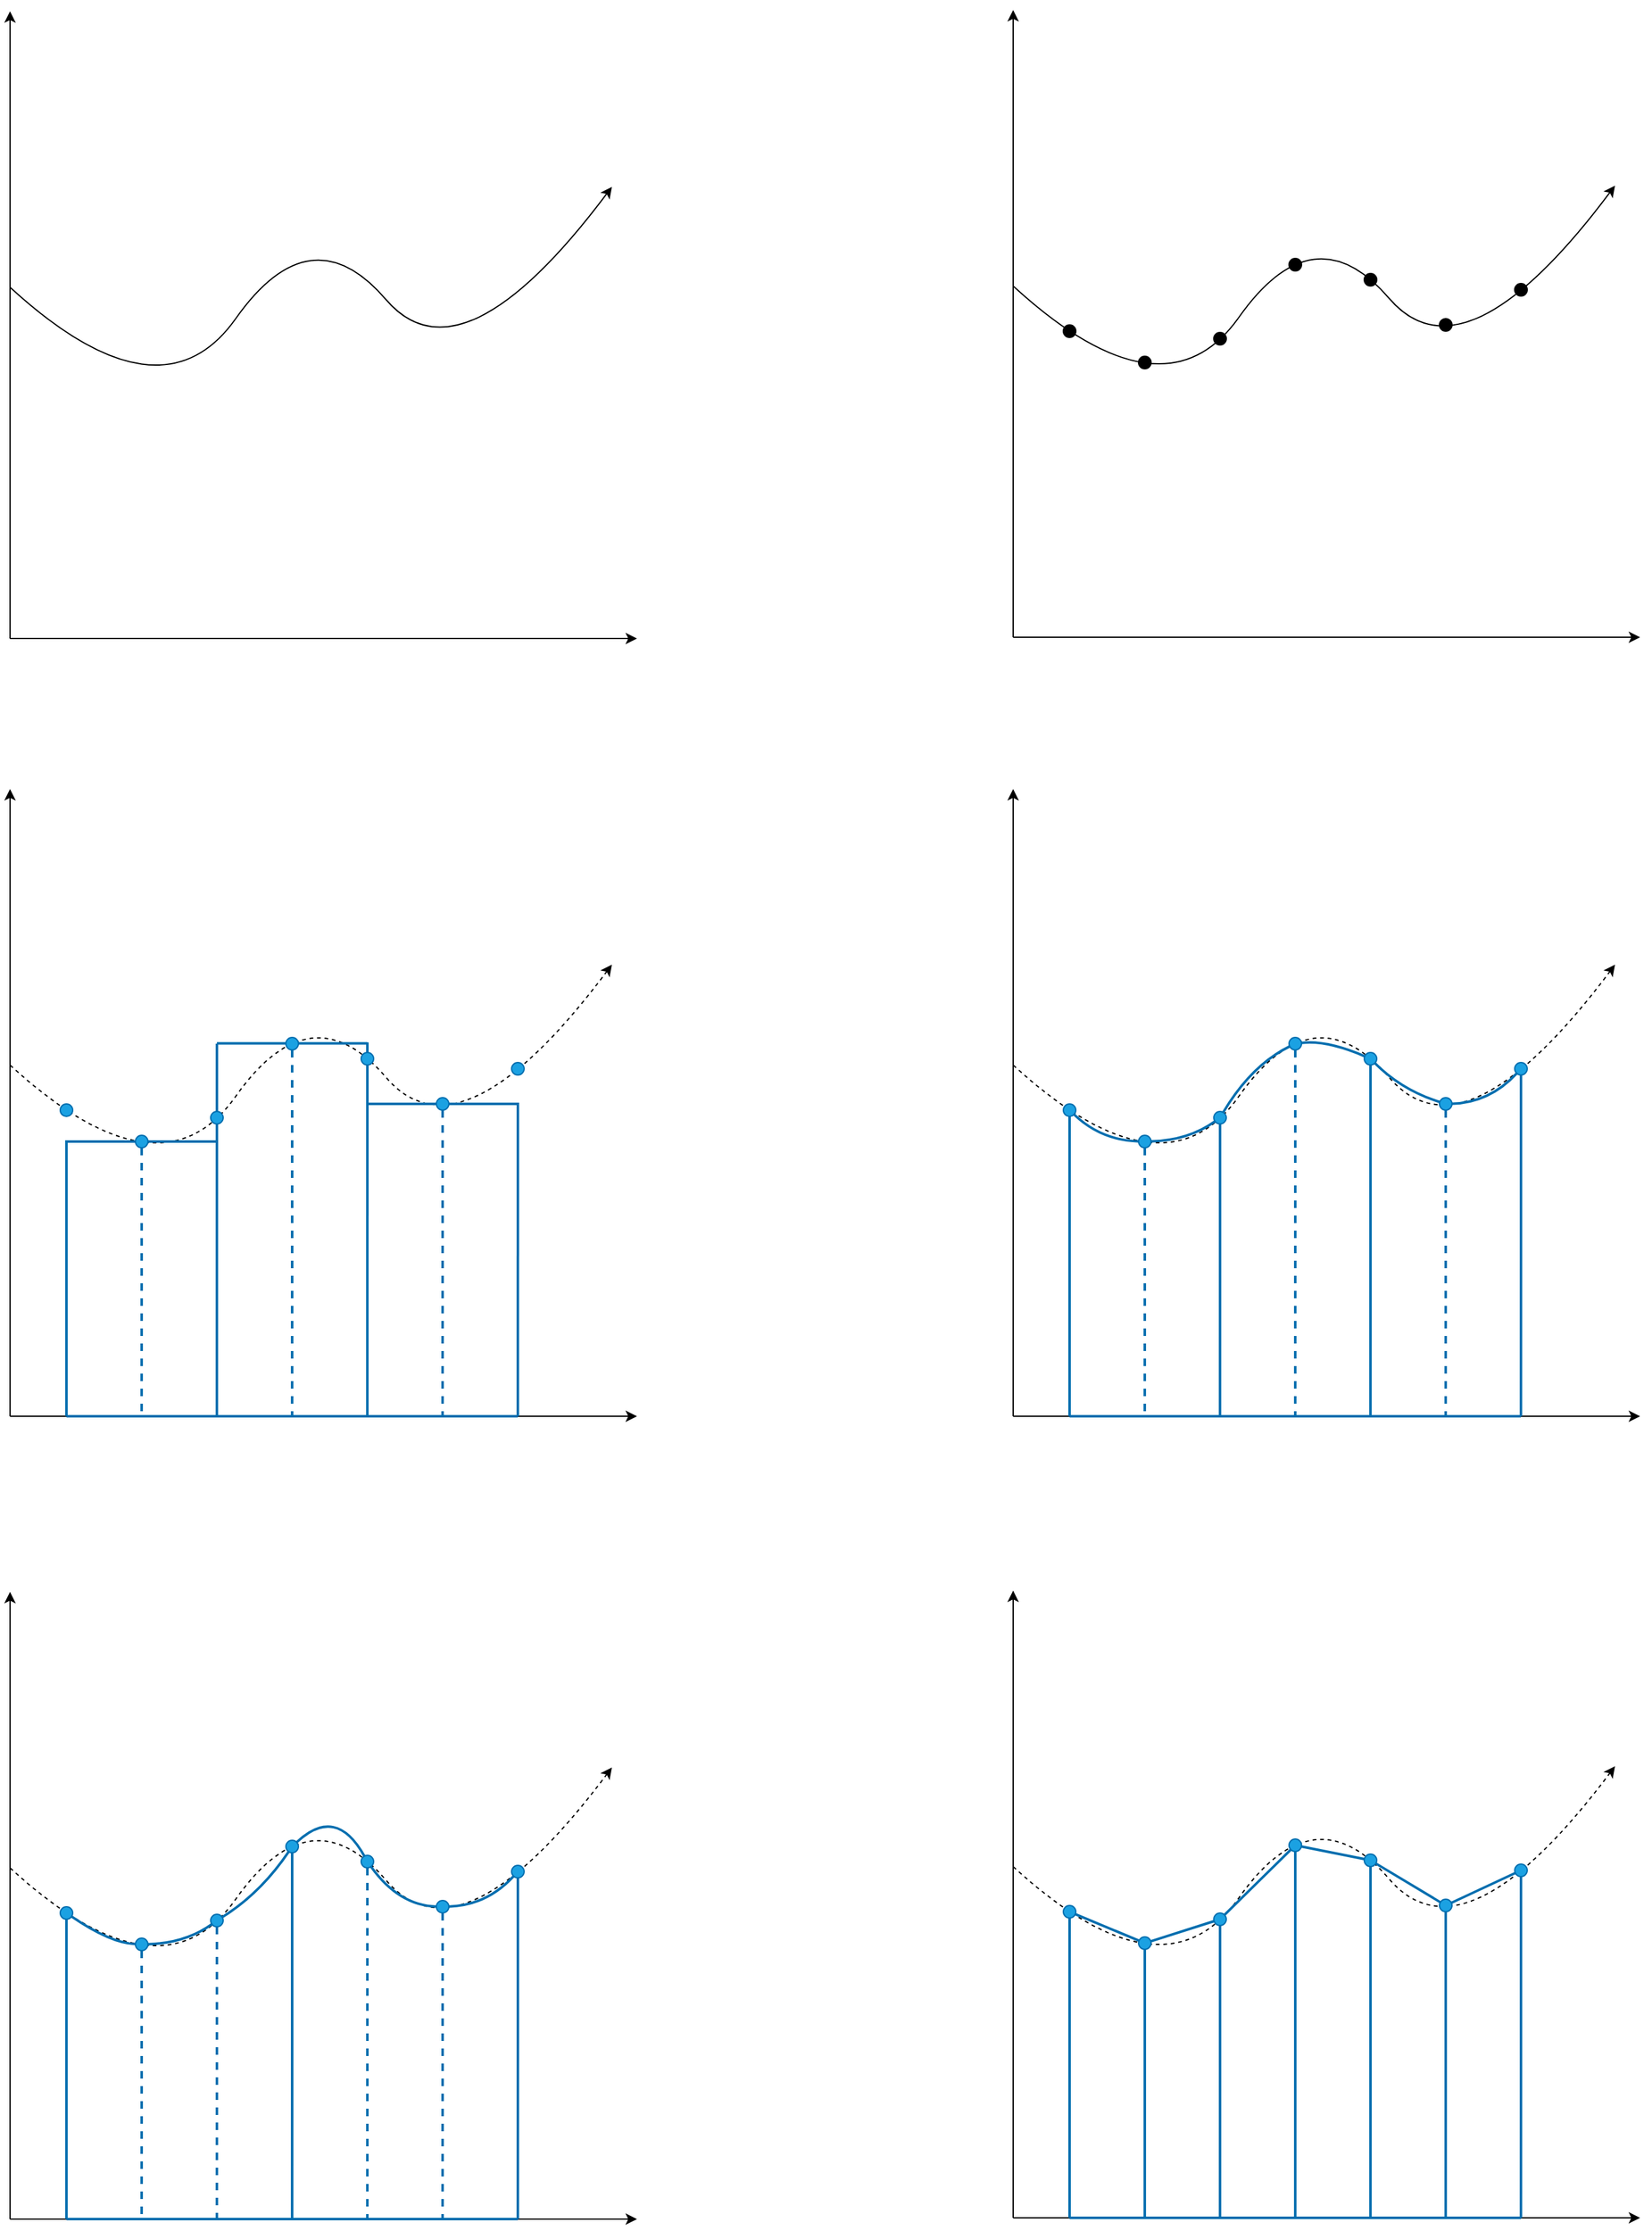 <mxfile version="20.8.16" type="device"><diagram name="페이지-1" id="2k1CqmGV0Gn8Jxl4vfW0"><mxGraphModel dx="2885" dy="2357" grid="1" gridSize="10" guides="1" tooltips="1" connect="1" arrows="1" fold="1" page="1" pageScale="1" pageWidth="827" pageHeight="1169" math="0" shadow="0"><root><mxCell id="0"/><mxCell id="1" parent="0"/><mxCell id="1jMYsHHL0M1jH5JsUW2E-70" value="" style="curved=1;endArrow=classic;html=1;rounded=0;dashed=1;" parent="1" edge="1"><mxGeometry width="50" height="50" relative="1" as="geometry"><mxPoint y="340" as="sourcePoint"/><mxPoint x="480" y="260" as="targetPoint"/><Array as="points"><mxPoint x="120" y="450.0"/><mxPoint x="240" y="280.0"/><mxPoint x="360" y="420.0"/></Array></mxGeometry></mxCell><mxCell id="1jMYsHHL0M1jH5JsUW2E-92" value="" style="endArrow=none;html=1;rounded=0;sketch=0;fontFamily=Helvetica;fontSize=12;fontColor=default;fillColor=#1ba1e2;strokeColor=#006EAF;strokeWidth=2;" parent="1" edge="1"><mxGeometry width="50" height="50" relative="1" as="geometry"><mxPoint x="45" y="401" as="sourcePoint"/><mxPoint x="165" y="401" as="targetPoint"/></mxGeometry></mxCell><mxCell id="1jMYsHHL0M1jH5JsUW2E-117" value="" style="endArrow=none;html=1;rounded=0;sketch=0;fontFamily=Helvetica;fontSize=12;fontColor=default;fillColor=#1ba1e2;strokeColor=#006EAF;strokeWidth=2;" parent="1" edge="1"><mxGeometry width="50" height="50" relative="1" as="geometry"><mxPoint x="165" y="322.79" as="sourcePoint"/><mxPoint x="285" y="322.79" as="targetPoint"/></mxGeometry></mxCell><mxCell id="1jMYsHHL0M1jH5JsUW2E-118" value="" style="endArrow=none;html=1;rounded=0;sketch=0;fontFamily=Helvetica;fontSize=12;fontColor=default;fillColor=#1ba1e2;strokeColor=#006EAF;strokeWidth=2;" parent="1" edge="1"><mxGeometry width="50" height="50" relative="1" as="geometry"><mxPoint x="285" y="371.0" as="sourcePoint"/><mxPoint x="405" y="371.0" as="targetPoint"/></mxGeometry></mxCell><mxCell id="VvC0V8FUAGFkyIzD5xm8-1" value="" style="endArrow=classic;html=1;rounded=0;" parent="1" edge="1"><mxGeometry width="50" height="50" relative="1" as="geometry"><mxPoint as="sourcePoint"/><mxPoint x="500" as="targetPoint"/></mxGeometry></mxCell><mxCell id="VvC0V8FUAGFkyIzD5xm8-2" value="" style="endArrow=classic;html=1;rounded=0;" parent="1" edge="1"><mxGeometry width="50" height="50" relative="1" as="geometry"><mxPoint as="sourcePoint"/><mxPoint y="-500" as="targetPoint"/></mxGeometry></mxCell><mxCell id="VvC0V8FUAGFkyIzD5xm8-3" value="" style="curved=1;endArrow=classic;html=1;rounded=0;" parent="1" edge="1"><mxGeometry width="50" height="50" relative="1" as="geometry"><mxPoint y="-280" as="sourcePoint"/><mxPoint x="480" y="-360" as="targetPoint"/><Array as="points"><mxPoint x="120" y="-170"/><mxPoint x="240" y="-340"/><mxPoint x="360" y="-200"/></Array></mxGeometry></mxCell><mxCell id="VvC0V8FUAGFkyIzD5xm8-44" value="" style="endArrow=classic;html=1;rounded=0;" parent="1" edge="1"><mxGeometry width="50" height="50" relative="1" as="geometry"><mxPoint x="800" y="-1" as="sourcePoint"/><mxPoint x="1300" y="-1" as="targetPoint"/></mxGeometry></mxCell><mxCell id="VvC0V8FUAGFkyIzD5xm8-45" value="" style="endArrow=classic;html=1;rounded=0;" parent="1" edge="1"><mxGeometry width="50" height="50" relative="1" as="geometry"><mxPoint x="800" y="-1" as="sourcePoint"/><mxPoint x="800" y="-501" as="targetPoint"/></mxGeometry></mxCell><mxCell id="VvC0V8FUAGFkyIzD5xm8-46" value="" style="curved=1;endArrow=classic;html=1;rounded=0;" parent="1" edge="1"><mxGeometry width="50" height="50" relative="1" as="geometry"><mxPoint x="800" y="-281" as="sourcePoint"/><mxPoint x="1280" y="-361" as="targetPoint"/><Array as="points"><mxPoint x="920" y="-171"/><mxPoint x="1040" y="-341"/><mxPoint x="1160" y="-201"/></Array></mxGeometry></mxCell><mxCell id="VvC0V8FUAGFkyIzD5xm8-47" value="" style="ellipse;whiteSpace=wrap;html=1;aspect=fixed;fillColor=#000000;" parent="1" vertex="1"><mxGeometry x="840" y="-250" width="10" height="10" as="geometry"/></mxCell><mxCell id="VvC0V8FUAGFkyIzD5xm8-48" value="" style="ellipse;whiteSpace=wrap;html=1;aspect=fixed;fillColor=#000000;" parent="1" vertex="1"><mxGeometry x="900" y="-225" width="10" height="10" as="geometry"/></mxCell><mxCell id="VvC0V8FUAGFkyIzD5xm8-49" value="" style="ellipse;whiteSpace=wrap;html=1;aspect=fixed;fillColor=#000000;" parent="1" vertex="1"><mxGeometry x="960" y="-244" width="10" height="10" as="geometry"/></mxCell><mxCell id="VvC0V8FUAGFkyIzD5xm8-50" value="" style="ellipse;whiteSpace=wrap;html=1;aspect=fixed;fillColor=#000000;" parent="1" vertex="1"><mxGeometry x="1020" y="-303" width="10" height="10" as="geometry"/></mxCell><mxCell id="VvC0V8FUAGFkyIzD5xm8-51" value="" style="ellipse;whiteSpace=wrap;html=1;aspect=fixed;fillColor=#000000;" parent="1" vertex="1"><mxGeometry x="1080" y="-291" width="10" height="10" as="geometry"/></mxCell><mxCell id="VvC0V8FUAGFkyIzD5xm8-52" value="" style="ellipse;whiteSpace=wrap;html=1;aspect=fixed;fillColor=#000000;" parent="1" vertex="1"><mxGeometry x="1140" y="-255" width="10" height="10" as="geometry"/></mxCell><mxCell id="VvC0V8FUAGFkyIzD5xm8-53" value="" style="ellipse;whiteSpace=wrap;html=1;aspect=fixed;fillColor=#000000;" parent="1" vertex="1"><mxGeometry x="1200" y="-283" width="10" height="10" as="geometry"/></mxCell><mxCell id="VvC0V8FUAGFkyIzD5xm8-78" value="" style="endArrow=classic;html=1;rounded=0;" parent="1" edge="1"><mxGeometry width="50" height="50" relative="1" as="geometry"><mxPoint x="800" y="620" as="sourcePoint"/><mxPoint x="1300" y="620" as="targetPoint"/></mxGeometry></mxCell><mxCell id="VvC0V8FUAGFkyIzD5xm8-79" value="" style="endArrow=classic;html=1;rounded=0;" parent="1" edge="1"><mxGeometry width="50" height="50" relative="1" as="geometry"><mxPoint x="800" y="620" as="sourcePoint"/><mxPoint x="800" y="120.0" as="targetPoint"/></mxGeometry></mxCell><mxCell id="VvC0V8FUAGFkyIzD5xm8-80" value="" style="curved=1;endArrow=classic;html=1;rounded=0;dashed=1;" parent="1" edge="1"><mxGeometry width="50" height="50" relative="1" as="geometry"><mxPoint x="800" y="340.0" as="sourcePoint"/><mxPoint x="1280" y="260.0" as="targetPoint"/><Array as="points"><mxPoint x="920" y="450.0"/><mxPoint x="1040" y="280.0"/><mxPoint x="1160" y="420.0"/></Array></mxGeometry></mxCell><mxCell id="VvC0V8FUAGFkyIzD5xm8-89" style="edgeStyle=orthogonalEdgeStyle;rounded=0;orthogonalLoop=1;jettySize=auto;html=1;exitX=0.5;exitY=1;exitDx=0;exitDy=0;endArrow=none;endFill=0;shadow=0;fillColor=#1ba1e2;strokeColor=#006EAF;strokeWidth=2;" parent="1" source="VvC0V8FUAGFkyIzD5xm8-81" edge="1"><mxGeometry relative="1" as="geometry"><mxPoint x="845" y="620" as="targetPoint"/></mxGeometry></mxCell><mxCell id="VvC0V8FUAGFkyIzD5xm8-81" value="" style="ellipse;whiteSpace=wrap;html=1;aspect=fixed;fillColor=#1ba1e2;shadow=0;strokeColor=#006EAF;fontColor=#ffffff;" parent="1" vertex="1"><mxGeometry x="840" y="371.0" width="10" height="10" as="geometry"/></mxCell><mxCell id="VvC0V8FUAGFkyIzD5xm8-93" style="edgeStyle=orthogonalEdgeStyle;rounded=0;orthogonalLoop=1;jettySize=auto;html=1;exitX=0.5;exitY=1;exitDx=0;exitDy=0;endArrow=none;endFill=0;dashed=1;shadow=0;fillColor=#1ba1e2;strokeColor=#006EAF;strokeWidth=2;" parent="1" source="VvC0V8FUAGFkyIzD5xm8-82" edge="1"><mxGeometry relative="1" as="geometry"><mxPoint x="904.968" y="620" as="targetPoint"/></mxGeometry></mxCell><mxCell id="VvC0V8FUAGFkyIzD5xm8-82" value="" style="ellipse;whiteSpace=wrap;html=1;aspect=fixed;fillColor=#1ba1e2;shadow=0;strokeColor=#006EAF;fontColor=#ffffff;" parent="1" vertex="1"><mxGeometry x="900" y="396.0" width="10" height="10" as="geometry"/></mxCell><mxCell id="VvC0V8FUAGFkyIzD5xm8-90" style="edgeStyle=orthogonalEdgeStyle;rounded=0;orthogonalLoop=1;jettySize=auto;html=1;exitX=0.5;exitY=1;exitDx=0;exitDy=0;endArrow=none;endFill=0;shadow=0;fillColor=#1ba1e2;strokeColor=#006EAF;strokeWidth=2;" parent="1" source="VvC0V8FUAGFkyIzD5xm8-83" edge="1"><mxGeometry relative="1" as="geometry"><mxPoint x="964.968" y="620" as="targetPoint"/></mxGeometry></mxCell><mxCell id="VvC0V8FUAGFkyIzD5xm8-83" value="" style="ellipse;whiteSpace=wrap;html=1;aspect=fixed;fillColor=#1ba1e2;shadow=0;strokeColor=#006EAF;fontColor=#ffffff;" parent="1" vertex="1"><mxGeometry x="960" y="377.0" width="10" height="10" as="geometry"/></mxCell><mxCell id="VvC0V8FUAGFkyIzD5xm8-94" style="edgeStyle=orthogonalEdgeStyle;rounded=0;orthogonalLoop=1;jettySize=auto;html=1;exitX=0.5;exitY=1;exitDx=0;exitDy=0;dashed=1;endArrow=none;endFill=0;shadow=0;fillColor=#1ba1e2;strokeColor=#006EAF;strokeWidth=2;" parent="1" source="VvC0V8FUAGFkyIzD5xm8-84" edge="1"><mxGeometry relative="1" as="geometry"><mxPoint x="1024.968" y="620" as="targetPoint"/></mxGeometry></mxCell><mxCell id="VvC0V8FUAGFkyIzD5xm8-84" value="" style="ellipse;whiteSpace=wrap;html=1;aspect=fixed;fillColor=#1ba1e2;shadow=0;strokeColor=#006EAF;fontColor=#ffffff;" parent="1" vertex="1"><mxGeometry x="1020" y="318.0" width="10" height="10" as="geometry"/></mxCell><mxCell id="VvC0V8FUAGFkyIzD5xm8-91" style="edgeStyle=orthogonalEdgeStyle;rounded=0;orthogonalLoop=1;jettySize=auto;html=1;exitX=0.5;exitY=1;exitDx=0;exitDy=0;endArrow=none;endFill=0;shadow=0;fillColor=#1ba1e2;strokeColor=#006EAF;strokeWidth=2;" parent="1" source="VvC0V8FUAGFkyIzD5xm8-85" edge="1"><mxGeometry relative="1" as="geometry"><mxPoint x="1084.968" y="620" as="targetPoint"/></mxGeometry></mxCell><mxCell id="VvC0V8FUAGFkyIzD5xm8-85" value="" style="ellipse;whiteSpace=wrap;html=1;aspect=fixed;fillColor=#1ba1e2;shadow=0;strokeColor=#006EAF;fontColor=#ffffff;" parent="1" vertex="1"><mxGeometry x="1080" y="330.0" width="10" height="10" as="geometry"/></mxCell><mxCell id="VvC0V8FUAGFkyIzD5xm8-95" style="edgeStyle=orthogonalEdgeStyle;rounded=0;orthogonalLoop=1;jettySize=auto;html=1;exitX=0.5;exitY=1;exitDx=0;exitDy=0;dashed=1;endArrow=none;endFill=0;shadow=0;fillColor=#1ba1e2;strokeColor=#006EAF;strokeWidth=2;" parent="1" source="VvC0V8FUAGFkyIzD5xm8-86" edge="1"><mxGeometry relative="1" as="geometry"><mxPoint x="1144.968" y="620" as="targetPoint"/></mxGeometry></mxCell><mxCell id="VvC0V8FUAGFkyIzD5xm8-86" value="" style="ellipse;whiteSpace=wrap;html=1;aspect=fixed;fillColor=#1ba1e2;shadow=0;strokeColor=#006EAF;fontColor=#ffffff;" parent="1" vertex="1"><mxGeometry x="1140" y="366.0" width="10" height="10" as="geometry"/></mxCell><mxCell id="VvC0V8FUAGFkyIzD5xm8-92" style="edgeStyle=orthogonalEdgeStyle;rounded=0;orthogonalLoop=1;jettySize=auto;html=1;exitX=0.5;exitY=1;exitDx=0;exitDy=0;endArrow=none;endFill=0;shadow=0;fillColor=#1ba1e2;strokeColor=#006EAF;strokeWidth=2;" parent="1" source="VvC0V8FUAGFkyIzD5xm8-87" edge="1"><mxGeometry relative="1" as="geometry"><mxPoint x="1204.968" y="620" as="targetPoint"/></mxGeometry></mxCell><mxCell id="VvC0V8FUAGFkyIzD5xm8-87" value="" style="ellipse;whiteSpace=wrap;html=1;aspect=fixed;fillColor=#1ba1e2;shadow=0;strokeColor=#006EAF;fontColor=#ffffff;" parent="1" vertex="1"><mxGeometry x="1200" y="338.0" width="10" height="10" as="geometry"/></mxCell><mxCell id="VvC0V8FUAGFkyIzD5xm8-98" value="" style="curved=1;endArrow=none;html=1;rounded=0;endFill=0;strokeColor=#006EAF;shadow=0;fillColor=#1ba1e2;strokeWidth=2;" parent="1" source="VvC0V8FUAGFkyIzD5xm8-81" target="VvC0V8FUAGFkyIzD5xm8-82" edge="1"><mxGeometry width="50" height="50" relative="1" as="geometry"><mxPoint x="890" y="420" as="sourcePoint"/><mxPoint x="910" y="330" as="targetPoint"/><Array as="points"><mxPoint x="870" y="400"/></Array></mxGeometry></mxCell><mxCell id="VvC0V8FUAGFkyIzD5xm8-99" value="" style="curved=1;endArrow=none;html=1;rounded=0;strokeColor=#006EAF;endFill=0;shadow=0;fillColor=#1ba1e2;strokeWidth=2;" parent="1" source="VvC0V8FUAGFkyIzD5xm8-82" target="VvC0V8FUAGFkyIzD5xm8-83" edge="1"><mxGeometry width="50" height="50" relative="1" as="geometry"><mxPoint x="920" y="430" as="sourcePoint"/><mxPoint x="1030" y="410" as="targetPoint"/><Array as="points"><mxPoint x="940" y="400"/></Array></mxGeometry></mxCell><mxCell id="VvC0V8FUAGFkyIzD5xm8-100" value="" style="curved=1;endArrow=none;html=1;rounded=0;strokeColor=#006EAF;endFill=0;shadow=0;fillColor=#1ba1e2;strokeWidth=2;" parent="1" source="VvC0V8FUAGFkyIzD5xm8-83" target="VvC0V8FUAGFkyIzD5xm8-84" edge="1"><mxGeometry width="50" height="50" relative="1" as="geometry"><mxPoint x="990" y="400" as="sourcePoint"/><mxPoint x="1040" y="350" as="targetPoint"/><Array as="points"><mxPoint x="990" y="340"/></Array></mxGeometry></mxCell><mxCell id="VvC0V8FUAGFkyIzD5xm8-101" value="" style="curved=1;endArrow=none;html=1;rounded=0;strokeColor=#006EAF;endFill=0;shadow=0;fillColor=#1ba1e2;strokeWidth=2;" parent="1" source="VvC0V8FUAGFkyIzD5xm8-84" target="VvC0V8FUAGFkyIzD5xm8-85" edge="1"><mxGeometry width="50" height="50" relative="1" as="geometry"><mxPoint x="1050" y="400" as="sourcePoint"/><mxPoint x="1100" y="350" as="targetPoint"/><Array as="points"><mxPoint x="1050" y="320"/></Array></mxGeometry></mxCell><mxCell id="VvC0V8FUAGFkyIzD5xm8-102" value="" style="curved=1;endArrow=none;html=1;rounded=0;strokeColor=#006EAF;endFill=0;shadow=0;fillColor=#1ba1e2;strokeWidth=2;" parent="1" source="VvC0V8FUAGFkyIzD5xm8-85" target="VvC0V8FUAGFkyIzD5xm8-86" edge="1"><mxGeometry width="50" height="50" relative="1" as="geometry"><mxPoint x="1050" y="400" as="sourcePoint"/><mxPoint x="1110" y="420" as="targetPoint"/><Array as="points"><mxPoint x="1110" y="360"/></Array></mxGeometry></mxCell><mxCell id="VvC0V8FUAGFkyIzD5xm8-103" value="" style="curved=1;endArrow=none;html=1;rounded=0;strokeColor=#006EAF;endFill=0;shadow=0;fillColor=#1ba1e2;strokeWidth=2;" parent="1" source="VvC0V8FUAGFkyIzD5xm8-86" target="VvC0V8FUAGFkyIzD5xm8-87" edge="1"><mxGeometry width="50" height="50" relative="1" as="geometry"><mxPoint x="1130" y="400" as="sourcePoint"/><mxPoint x="1180" y="350" as="targetPoint"/><Array as="points"><mxPoint x="1180" y="370"/></Array></mxGeometry></mxCell><mxCell id="VvC0V8FUAGFkyIzD5xm8-105" value="" style="endArrow=none;html=1;rounded=0;shadow=0;labelBackgroundColor=#67AB9F;sketch=0;strokeColor=#006EAF;fillColor=#1ba1e2;curved=1;strokeWidth=2;" parent="1" edge="1"><mxGeometry width="50" height="50" relative="1" as="geometry"><mxPoint x="845" y="620" as="sourcePoint"/><mxPoint x="1205" y="620" as="targetPoint"/></mxGeometry></mxCell><mxCell id="1jMYsHHL0M1jH5JsUW2E-1" value="" style="endArrow=classic;html=1;rounded=0;" parent="1" edge="1"><mxGeometry width="50" height="50" relative="1" as="geometry"><mxPoint y="1260" as="sourcePoint"/><mxPoint x="500" y="1260" as="targetPoint"/></mxGeometry></mxCell><mxCell id="1jMYsHHL0M1jH5JsUW2E-2" value="" style="endArrow=classic;html=1;rounded=0;" parent="1" edge="1"><mxGeometry width="50" height="50" relative="1" as="geometry"><mxPoint y="1260" as="sourcePoint"/><mxPoint y="760" as="targetPoint"/></mxGeometry></mxCell><mxCell id="1jMYsHHL0M1jH5JsUW2E-3" value="" style="curved=1;endArrow=classic;html=1;rounded=0;dashed=1;" parent="1" edge="1"><mxGeometry width="50" height="50" relative="1" as="geometry"><mxPoint y="980" as="sourcePoint"/><mxPoint x="480" y="900" as="targetPoint"/><Array as="points"><mxPoint x="120" y="1090"/><mxPoint x="240" y="920"/><mxPoint x="360" y="1060"/></Array></mxGeometry></mxCell><mxCell id="1jMYsHHL0M1jH5JsUW2E-4" style="edgeStyle=orthogonalEdgeStyle;rounded=0;orthogonalLoop=1;jettySize=auto;html=1;exitX=0.5;exitY=1;exitDx=0;exitDy=0;endArrow=none;endFill=0;shadow=0;fillColor=#1ba1e2;strokeColor=#006EAF;strokeWidth=2;" parent="1" source="1jMYsHHL0M1jH5JsUW2E-5" edge="1"><mxGeometry relative="1" as="geometry"><mxPoint x="45" y="1260" as="targetPoint"/></mxGeometry></mxCell><mxCell id="1jMYsHHL0M1jH5JsUW2E-5" value="" style="ellipse;whiteSpace=wrap;html=1;aspect=fixed;fillColor=#1ba1e2;shadow=0;strokeColor=#006EAF;fontColor=#ffffff;" parent="1" vertex="1"><mxGeometry x="40" y="1011" width="10" height="10" as="geometry"/></mxCell><mxCell id="1jMYsHHL0M1jH5JsUW2E-6" style="edgeStyle=orthogonalEdgeStyle;rounded=0;orthogonalLoop=1;jettySize=auto;html=1;exitX=0.5;exitY=1;exitDx=0;exitDy=0;endArrow=none;endFill=0;dashed=1;shadow=0;fillColor=#1ba1e2;strokeColor=#006EAF;strokeWidth=2;" parent="1" source="1jMYsHHL0M1jH5JsUW2E-7" edge="1"><mxGeometry relative="1" as="geometry"><mxPoint x="104.968" y="1260" as="targetPoint"/></mxGeometry></mxCell><mxCell id="1jMYsHHL0M1jH5JsUW2E-7" value="" style="ellipse;whiteSpace=wrap;html=1;aspect=fixed;fillColor=#1ba1e2;shadow=0;strokeColor=#006EAF;fontColor=#ffffff;" parent="1" vertex="1"><mxGeometry x="100" y="1036" width="10" height="10" as="geometry"/></mxCell><mxCell id="1jMYsHHL0M1jH5JsUW2E-8" style="edgeStyle=orthogonalEdgeStyle;rounded=0;orthogonalLoop=1;jettySize=auto;html=1;exitX=0.5;exitY=1;exitDx=0;exitDy=0;endArrow=none;endFill=0;shadow=0;fillColor=#1ba1e2;strokeColor=#006EAF;dashed=1;strokeWidth=2;" parent="1" source="1jMYsHHL0M1jH5JsUW2E-9" edge="1"><mxGeometry relative="1" as="geometry"><mxPoint x="164.968" y="1260" as="targetPoint"/></mxGeometry></mxCell><mxCell id="1jMYsHHL0M1jH5JsUW2E-9" value="" style="ellipse;whiteSpace=wrap;html=1;aspect=fixed;fillColor=#1ba1e2;shadow=0;strokeColor=#006EAF;fontColor=#ffffff;" parent="1" vertex="1"><mxGeometry x="160" y="1017" width="10" height="10" as="geometry"/></mxCell><mxCell id="1jMYsHHL0M1jH5JsUW2E-10" style="edgeStyle=orthogonalEdgeStyle;rounded=0;orthogonalLoop=1;jettySize=auto;html=1;exitX=0.5;exitY=1;exitDx=0;exitDy=0;endArrow=none;endFill=0;shadow=0;fillColor=#1ba1e2;strokeColor=#006EAF;strokeWidth=2;" parent="1" source="1jMYsHHL0M1jH5JsUW2E-11" edge="1"><mxGeometry relative="1" as="geometry"><mxPoint x="224.968" y="1260" as="targetPoint"/></mxGeometry></mxCell><mxCell id="1jMYsHHL0M1jH5JsUW2E-11" value="" style="ellipse;whiteSpace=wrap;html=1;aspect=fixed;fillColor=#1ba1e2;shadow=0;strokeColor=#006EAF;fontColor=#ffffff;" parent="1" vertex="1"><mxGeometry x="220" y="958" width="10" height="10" as="geometry"/></mxCell><mxCell id="1jMYsHHL0M1jH5JsUW2E-12" style="edgeStyle=orthogonalEdgeStyle;rounded=0;orthogonalLoop=1;jettySize=auto;html=1;exitX=0.5;exitY=1;exitDx=0;exitDy=0;endArrow=none;endFill=0;shadow=0;fillColor=#1ba1e2;strokeColor=#006EAF;dashed=1;strokeWidth=2;" parent="1" source="1jMYsHHL0M1jH5JsUW2E-13" edge="1"><mxGeometry relative="1" as="geometry"><mxPoint x="284.968" y="1260" as="targetPoint"/></mxGeometry></mxCell><mxCell id="1jMYsHHL0M1jH5JsUW2E-13" value="" style="ellipse;whiteSpace=wrap;html=1;aspect=fixed;fillColor=#1ba1e2;shadow=0;strokeColor=#006EAF;fontColor=#ffffff;" parent="1" vertex="1"><mxGeometry x="280" y="970" width="10" height="10" as="geometry"/></mxCell><mxCell id="1jMYsHHL0M1jH5JsUW2E-14" style="edgeStyle=orthogonalEdgeStyle;rounded=0;orthogonalLoop=1;jettySize=auto;html=1;exitX=0.5;exitY=1;exitDx=0;exitDy=0;dashed=1;endArrow=none;endFill=0;shadow=0;fillColor=#1ba1e2;strokeColor=#006EAF;strokeWidth=2;" parent="1" source="1jMYsHHL0M1jH5JsUW2E-15" edge="1"><mxGeometry relative="1" as="geometry"><mxPoint x="344.968" y="1260" as="targetPoint"/></mxGeometry></mxCell><mxCell id="1jMYsHHL0M1jH5JsUW2E-15" value="" style="ellipse;whiteSpace=wrap;html=1;aspect=fixed;fillColor=#1ba1e2;shadow=0;strokeColor=#006EAF;fontColor=#ffffff;" parent="1" vertex="1"><mxGeometry x="340" y="1006" width="10" height="10" as="geometry"/></mxCell><mxCell id="1jMYsHHL0M1jH5JsUW2E-16" style="edgeStyle=orthogonalEdgeStyle;rounded=0;orthogonalLoop=1;jettySize=auto;html=1;exitX=0.5;exitY=1;exitDx=0;exitDy=0;endArrow=none;endFill=0;shadow=0;fillColor=#1ba1e2;strokeColor=#006EAF;strokeWidth=2;" parent="1" source="1jMYsHHL0M1jH5JsUW2E-17" edge="1"><mxGeometry relative="1" as="geometry"><mxPoint x="404.968" y="1260" as="targetPoint"/></mxGeometry></mxCell><mxCell id="1jMYsHHL0M1jH5JsUW2E-17" value="" style="ellipse;whiteSpace=wrap;html=1;aspect=fixed;fillColor=#1ba1e2;shadow=0;strokeColor=#006EAF;fontColor=#ffffff;" parent="1" vertex="1"><mxGeometry x="400" y="978" width="10" height="10" as="geometry"/></mxCell><mxCell id="1jMYsHHL0M1jH5JsUW2E-18" value="" style="curved=1;endArrow=none;html=1;rounded=0;endFill=0;strokeColor=#006EAF;shadow=0;fillColor=#1ba1e2;strokeWidth=2;" parent="1" source="1jMYsHHL0M1jH5JsUW2E-5" target="1jMYsHHL0M1jH5JsUW2E-7" edge="1"><mxGeometry width="50" height="50" relative="1" as="geometry"><mxPoint x="90" y="1060" as="sourcePoint"/><mxPoint x="110" y="970" as="targetPoint"/><Array as="points"><mxPoint x="80" y="1040"/></Array></mxGeometry></mxCell><mxCell id="1jMYsHHL0M1jH5JsUW2E-19" value="" style="curved=1;endArrow=none;html=1;rounded=0;strokeColor=#006EAF;endFill=0;shadow=0;fillColor=#1ba1e2;strokeWidth=2;" parent="1" source="1jMYsHHL0M1jH5JsUW2E-7" target="1jMYsHHL0M1jH5JsUW2E-9" edge="1"><mxGeometry width="50" height="50" relative="1" as="geometry"><mxPoint x="120" y="1070" as="sourcePoint"/><mxPoint x="230" y="1050" as="targetPoint"/><Array as="points"><mxPoint x="140" y="1040"/></Array></mxGeometry></mxCell><mxCell id="1jMYsHHL0M1jH5JsUW2E-20" value="" style="curved=1;endArrow=none;html=1;rounded=0;strokeColor=#006EAF;endFill=0;shadow=0;fillColor=#1ba1e2;strokeWidth=2;" parent="1" source="1jMYsHHL0M1jH5JsUW2E-9" target="1jMYsHHL0M1jH5JsUW2E-11" edge="1"><mxGeometry width="50" height="50" relative="1" as="geometry"><mxPoint x="190" y="1040" as="sourcePoint"/><mxPoint x="240" y="990" as="targetPoint"/><Array as="points"><mxPoint x="200" y="1000"/></Array></mxGeometry></mxCell><mxCell id="1jMYsHHL0M1jH5JsUW2E-21" value="" style="curved=1;endArrow=none;html=1;rounded=0;strokeColor=#006EAF;endFill=0;shadow=0;fillColor=#1ba1e2;strokeWidth=2;" parent="1" source="1jMYsHHL0M1jH5JsUW2E-11" target="1jMYsHHL0M1jH5JsUW2E-13" edge="1"><mxGeometry width="50" height="50" relative="1" as="geometry"><mxPoint x="250" y="1040" as="sourcePoint"/><mxPoint x="300" y="990" as="targetPoint"/><Array as="points"><mxPoint x="260" y="930"/></Array></mxGeometry></mxCell><mxCell id="1jMYsHHL0M1jH5JsUW2E-22" value="" style="curved=1;endArrow=none;html=1;rounded=0;strokeColor=#006EAF;endFill=0;shadow=0;fillColor=#1ba1e2;strokeWidth=2;" parent="1" source="1jMYsHHL0M1jH5JsUW2E-13" target="1jMYsHHL0M1jH5JsUW2E-15" edge="1"><mxGeometry width="50" height="50" relative="1" as="geometry"><mxPoint x="250" y="1040" as="sourcePoint"/><mxPoint x="310" y="1060" as="targetPoint"/><Array as="points"><mxPoint x="310" y="1010"/></Array></mxGeometry></mxCell><mxCell id="1jMYsHHL0M1jH5JsUW2E-23" value="" style="curved=1;endArrow=none;html=1;rounded=0;strokeColor=#006EAF;endFill=0;shadow=0;fillColor=#1ba1e2;strokeWidth=2;" parent="1" source="1jMYsHHL0M1jH5JsUW2E-15" target="1jMYsHHL0M1jH5JsUW2E-17" edge="1"><mxGeometry width="50" height="50" relative="1" as="geometry"><mxPoint x="330" y="1040" as="sourcePoint"/><mxPoint x="380" y="990" as="targetPoint"/><Array as="points"><mxPoint x="380" y="1010"/></Array></mxGeometry></mxCell><mxCell id="1jMYsHHL0M1jH5JsUW2E-24" value="" style="endArrow=none;html=1;rounded=0;shadow=0;labelBackgroundColor=#67AB9F;sketch=0;strokeColor=#006EAF;fillColor=#1ba1e2;curved=1;strokeWidth=2;" parent="1" edge="1"><mxGeometry width="50" height="50" relative="1" as="geometry"><mxPoint x="45" y="1260" as="sourcePoint"/><mxPoint x="405" y="1260" as="targetPoint"/></mxGeometry></mxCell><mxCell id="1jMYsHHL0M1jH5JsUW2E-38" value="" style="endArrow=classic;html=1;rounded=0;" parent="1" edge="1"><mxGeometry width="50" height="50" relative="1" as="geometry"><mxPoint x="800" y="1259" as="sourcePoint"/><mxPoint x="1300" y="1259" as="targetPoint"/></mxGeometry></mxCell><mxCell id="1jMYsHHL0M1jH5JsUW2E-39" value="" style="endArrow=classic;html=1;rounded=0;" parent="1" edge="1"><mxGeometry width="50" height="50" relative="1" as="geometry"><mxPoint x="800" y="1259" as="sourcePoint"/><mxPoint x="800" y="759" as="targetPoint"/></mxGeometry></mxCell><mxCell id="1jMYsHHL0M1jH5JsUW2E-40" value="" style="curved=1;endArrow=classic;html=1;rounded=0;dashed=1;" parent="1" edge="1"><mxGeometry width="50" height="50" relative="1" as="geometry"><mxPoint x="800" y="979" as="sourcePoint"/><mxPoint x="1280" y="899" as="targetPoint"/><Array as="points"><mxPoint x="920" y="1089"/><mxPoint x="1040" y="919"/><mxPoint x="1160" y="1059"/></Array></mxGeometry></mxCell><mxCell id="1jMYsHHL0M1jH5JsUW2E-41" style="edgeStyle=orthogonalEdgeStyle;rounded=0;orthogonalLoop=1;jettySize=auto;html=1;exitX=0.5;exitY=1;exitDx=0;exitDy=0;endArrow=none;endFill=0;shadow=0;fillColor=#1ba1e2;strokeColor=#006EAF;strokeWidth=2;" parent="1" source="1jMYsHHL0M1jH5JsUW2E-42" edge="1"><mxGeometry relative="1" as="geometry"><mxPoint x="845" y="1259" as="targetPoint"/></mxGeometry></mxCell><mxCell id="1jMYsHHL0M1jH5JsUW2E-62" style="rounded=0;sketch=0;orthogonalLoop=1;jettySize=auto;html=1;fontFamily=Helvetica;fontSize=12;fontColor=default;endArrow=none;endFill=0;fillColor=#1ba1e2;strokeColor=#006EAF;strokeWidth=2;" parent="1" source="1jMYsHHL0M1jH5JsUW2E-42" target="1jMYsHHL0M1jH5JsUW2E-44" edge="1"><mxGeometry relative="1" as="geometry"><mxPoint x="880" y="1050" as="targetPoint"/></mxGeometry></mxCell><mxCell id="1jMYsHHL0M1jH5JsUW2E-42" value="" style="ellipse;whiteSpace=wrap;html=1;aspect=fixed;fillColor=#1ba1e2;shadow=0;strokeColor=#006EAF;fontColor=#ffffff;" parent="1" vertex="1"><mxGeometry x="840" y="1010" width="10" height="10" as="geometry"/></mxCell><mxCell id="1jMYsHHL0M1jH5JsUW2E-43" style="edgeStyle=orthogonalEdgeStyle;rounded=0;orthogonalLoop=1;jettySize=auto;html=1;exitX=0.5;exitY=1;exitDx=0;exitDy=0;endArrow=none;endFill=0;shadow=0;fillColor=#1ba1e2;strokeColor=#006EAF;strokeWidth=2;" parent="1" source="1jMYsHHL0M1jH5JsUW2E-44" edge="1"><mxGeometry relative="1" as="geometry"><mxPoint x="904.968" y="1259" as="targetPoint"/></mxGeometry></mxCell><mxCell id="1jMYsHHL0M1jH5JsUW2E-44" value="" style="ellipse;whiteSpace=wrap;html=1;aspect=fixed;fillColor=#1ba1e2;shadow=0;strokeColor=#006EAF;fontColor=#ffffff;" parent="1" vertex="1"><mxGeometry x="900" y="1035" width="10" height="10" as="geometry"/></mxCell><mxCell id="1jMYsHHL0M1jH5JsUW2E-45" style="edgeStyle=orthogonalEdgeStyle;rounded=0;orthogonalLoop=1;jettySize=auto;html=1;exitX=0.5;exitY=1;exitDx=0;exitDy=0;endArrow=none;endFill=0;shadow=0;fillColor=#1ba1e2;strokeColor=#006EAF;strokeWidth=2;" parent="1" source="1jMYsHHL0M1jH5JsUW2E-46" edge="1"><mxGeometry relative="1" as="geometry"><mxPoint x="964.968" y="1259" as="targetPoint"/></mxGeometry></mxCell><mxCell id="1jMYsHHL0M1jH5JsUW2E-46" value="" style="ellipse;whiteSpace=wrap;html=1;aspect=fixed;fillColor=#1ba1e2;shadow=0;strokeColor=#006EAF;fontColor=#ffffff;" parent="1" vertex="1"><mxGeometry x="960" y="1016" width="10" height="10" as="geometry"/></mxCell><mxCell id="1jMYsHHL0M1jH5JsUW2E-47" style="edgeStyle=orthogonalEdgeStyle;rounded=0;orthogonalLoop=1;jettySize=auto;html=1;exitX=0.5;exitY=1;exitDx=0;exitDy=0;endArrow=none;endFill=0;shadow=0;fillColor=#1ba1e2;strokeColor=#006EAF;strokeWidth=2;" parent="1" source="1jMYsHHL0M1jH5JsUW2E-48" edge="1"><mxGeometry relative="1" as="geometry"><mxPoint x="1024.968" y="1259" as="targetPoint"/></mxGeometry></mxCell><mxCell id="1jMYsHHL0M1jH5JsUW2E-48" value="" style="ellipse;whiteSpace=wrap;html=1;aspect=fixed;fillColor=#1ba1e2;shadow=0;strokeColor=#006EAF;fontColor=#ffffff;" parent="1" vertex="1"><mxGeometry x="1020" y="957" width="10" height="10" as="geometry"/></mxCell><mxCell id="1jMYsHHL0M1jH5JsUW2E-49" style="edgeStyle=orthogonalEdgeStyle;rounded=0;orthogonalLoop=1;jettySize=auto;html=1;exitX=0.5;exitY=1;exitDx=0;exitDy=0;endArrow=none;endFill=0;shadow=0;fillColor=#1ba1e2;strokeColor=#006EAF;strokeWidth=2;" parent="1" source="1jMYsHHL0M1jH5JsUW2E-50" edge="1"><mxGeometry relative="1" as="geometry"><mxPoint x="1084.968" y="1259" as="targetPoint"/></mxGeometry></mxCell><mxCell id="1jMYsHHL0M1jH5JsUW2E-50" value="" style="ellipse;whiteSpace=wrap;html=1;aspect=fixed;fillColor=#1ba1e2;shadow=0;strokeColor=#006EAF;fontColor=#ffffff;" parent="1" vertex="1"><mxGeometry x="1080" y="969" width="10" height="10" as="geometry"/></mxCell><mxCell id="1jMYsHHL0M1jH5JsUW2E-51" style="edgeStyle=orthogonalEdgeStyle;rounded=0;orthogonalLoop=1;jettySize=auto;html=1;exitX=0.5;exitY=1;exitDx=0;exitDy=0;endArrow=none;endFill=0;shadow=0;fillColor=#1ba1e2;strokeColor=#006EAF;strokeWidth=2;" parent="1" source="1jMYsHHL0M1jH5JsUW2E-52" edge="1"><mxGeometry relative="1" as="geometry"><mxPoint x="1144.968" y="1259" as="targetPoint"/></mxGeometry></mxCell><mxCell id="1jMYsHHL0M1jH5JsUW2E-52" value="" style="ellipse;whiteSpace=wrap;html=1;aspect=fixed;fillColor=#1ba1e2;shadow=0;strokeColor=#006EAF;fontColor=#ffffff;" parent="1" vertex="1"><mxGeometry x="1140" y="1005" width="10" height="10" as="geometry"/></mxCell><mxCell id="1jMYsHHL0M1jH5JsUW2E-53" style="edgeStyle=orthogonalEdgeStyle;rounded=0;orthogonalLoop=1;jettySize=auto;html=1;exitX=0.5;exitY=1;exitDx=0;exitDy=0;endArrow=none;endFill=0;shadow=0;fillColor=#1ba1e2;strokeColor=#006EAF;strokeWidth=2;" parent="1" source="1jMYsHHL0M1jH5JsUW2E-54" edge="1"><mxGeometry relative="1" as="geometry"><mxPoint x="1204.968" y="1259" as="targetPoint"/></mxGeometry></mxCell><mxCell id="1jMYsHHL0M1jH5JsUW2E-54" value="" style="ellipse;whiteSpace=wrap;html=1;aspect=fixed;fillColor=#1ba1e2;shadow=0;strokeColor=#006EAF;fontColor=#ffffff;" parent="1" vertex="1"><mxGeometry x="1200" y="977" width="10" height="10" as="geometry"/></mxCell><mxCell id="1jMYsHHL0M1jH5JsUW2E-61" value="" style="endArrow=none;html=1;rounded=0;shadow=0;labelBackgroundColor=#67AB9F;sketch=0;strokeColor=#006EAF;fillColor=#1ba1e2;curved=1;strokeWidth=2;" parent="1" edge="1"><mxGeometry width="50" height="50" relative="1" as="geometry"><mxPoint x="845" y="1259" as="sourcePoint"/><mxPoint x="1205" y="1259" as="targetPoint"/></mxGeometry></mxCell><mxCell id="1jMYsHHL0M1jH5JsUW2E-63" value="" style="endArrow=none;html=1;rounded=0;sketch=0;fontFamily=Helvetica;fontSize=12;fontColor=default;fillColor=#1ba1e2;strokeColor=#006EAF;strokeWidth=2;" parent="1" source="1jMYsHHL0M1jH5JsUW2E-44" target="1jMYsHHL0M1jH5JsUW2E-46" edge="1"><mxGeometry width="50" height="50" relative="1" as="geometry"><mxPoint x="900" y="1030" as="sourcePoint"/><mxPoint x="960" y="1020" as="targetPoint"/></mxGeometry></mxCell><mxCell id="1jMYsHHL0M1jH5JsUW2E-64" value="" style="endArrow=none;html=1;rounded=0;sketch=0;fontFamily=Helvetica;fontSize=12;fontColor=default;fillColor=#1ba1e2;strokeColor=#006EAF;strokeWidth=2;" parent="1" source="1jMYsHHL0M1jH5JsUW2E-46" target="1jMYsHHL0M1jH5JsUW2E-48" edge="1"><mxGeometry width="50" height="50" relative="1" as="geometry"><mxPoint x="980" y="1030" as="sourcePoint"/><mxPoint x="1030" y="980" as="targetPoint"/></mxGeometry></mxCell><mxCell id="1jMYsHHL0M1jH5JsUW2E-65" value="" style="endArrow=none;html=1;rounded=0;sketch=0;fontFamily=Helvetica;fontSize=12;fontColor=default;fillColor=#1ba1e2;strokeColor=#006EAF;strokeWidth=2;" parent="1" source="1jMYsHHL0M1jH5JsUW2E-48" target="1jMYsHHL0M1jH5JsUW2E-50" edge="1"><mxGeometry width="50" height="50" relative="1" as="geometry"><mxPoint x="1040" y="1000" as="sourcePoint"/><mxPoint x="1090" y="950" as="targetPoint"/></mxGeometry></mxCell><mxCell id="1jMYsHHL0M1jH5JsUW2E-66" value="" style="endArrow=none;html=1;rounded=0;sketch=0;fontFamily=Helvetica;fontSize=12;fontColor=default;fillColor=#1ba1e2;strokeColor=#006EAF;strokeWidth=2;" parent="1" source="1jMYsHHL0M1jH5JsUW2E-50" target="1jMYsHHL0M1jH5JsUW2E-52" edge="1"><mxGeometry width="50" height="50" relative="1" as="geometry"><mxPoint x="1100" y="1020" as="sourcePoint"/><mxPoint x="1140" y="980" as="targetPoint"/></mxGeometry></mxCell><mxCell id="1jMYsHHL0M1jH5JsUW2E-67" value="" style="endArrow=none;html=1;rounded=0;sketch=0;fontFamily=Helvetica;fontSize=12;fontColor=default;fillColor=#1ba1e2;strokeColor=#006EAF;strokeWidth=2;" parent="1" source="1jMYsHHL0M1jH5JsUW2E-52" target="1jMYsHHL0M1jH5JsUW2E-54" edge="1"><mxGeometry width="50" height="50" relative="1" as="geometry"><mxPoint x="1150" y="1030" as="sourcePoint"/><mxPoint x="1200" y="980" as="targetPoint"/></mxGeometry></mxCell><mxCell id="1jMYsHHL0M1jH5JsUW2E-68" value="" style="endArrow=classic;html=1;rounded=0;" parent="1" edge="1"><mxGeometry width="50" height="50" relative="1" as="geometry"><mxPoint y="620" as="sourcePoint"/><mxPoint x="500" y="620" as="targetPoint"/></mxGeometry></mxCell><mxCell id="1jMYsHHL0M1jH5JsUW2E-69" value="" style="endArrow=classic;html=1;rounded=0;" parent="1" edge="1"><mxGeometry width="50" height="50" relative="1" as="geometry"><mxPoint y="620" as="sourcePoint"/><mxPoint y="120" as="targetPoint"/></mxGeometry></mxCell><mxCell id="1jMYsHHL0M1jH5JsUW2E-71" style="edgeStyle=orthogonalEdgeStyle;rounded=0;orthogonalLoop=1;jettySize=auto;html=1;endArrow=none;endFill=0;shadow=0;fillColor=#1ba1e2;strokeColor=#006EAF;strokeWidth=2;" parent="1" edge="1"><mxGeometry relative="1" as="geometry"><mxPoint x="45" y="620" as="targetPoint"/><mxPoint x="45" y="400" as="sourcePoint"/></mxGeometry></mxCell><mxCell id="1jMYsHHL0M1jH5JsUW2E-72" value="" style="ellipse;whiteSpace=wrap;html=1;aspect=fixed;fillColor=#1ba1e2;shadow=0;strokeColor=#006EAF;fontColor=#ffffff;" parent="1" vertex="1"><mxGeometry x="40" y="371.0" width="10" height="10" as="geometry"/></mxCell><mxCell id="1jMYsHHL0M1jH5JsUW2E-73" style="edgeStyle=orthogonalEdgeStyle;rounded=0;orthogonalLoop=1;jettySize=auto;html=1;exitX=0.5;exitY=1;exitDx=0;exitDy=0;endArrow=none;endFill=0;dashed=1;shadow=0;fillColor=#1ba1e2;strokeColor=#006EAF;strokeWidth=2;" parent="1" source="1jMYsHHL0M1jH5JsUW2E-74" edge="1"><mxGeometry relative="1" as="geometry"><mxPoint x="104.968" y="620" as="targetPoint"/></mxGeometry></mxCell><mxCell id="1jMYsHHL0M1jH5JsUW2E-74" value="" style="ellipse;whiteSpace=wrap;html=1;aspect=fixed;fillColor=#1ba1e2;shadow=0;strokeColor=#006EAF;fontColor=#ffffff;" parent="1" vertex="1"><mxGeometry x="100" y="396.0" width="10" height="10" as="geometry"/></mxCell><mxCell id="1jMYsHHL0M1jH5JsUW2E-75" style="edgeStyle=orthogonalEdgeStyle;rounded=0;orthogonalLoop=1;jettySize=auto;html=1;endArrow=none;endFill=0;shadow=0;fillColor=#1ba1e2;strokeColor=#006EAF;strokeWidth=2;" parent="1" edge="1"><mxGeometry relative="1" as="geometry"><mxPoint x="164.968" y="620" as="targetPoint"/><mxPoint x="165" y="323" as="sourcePoint"/><Array as="points"><mxPoint x="165" y="330"/></Array></mxGeometry></mxCell><mxCell id="1jMYsHHL0M1jH5JsUW2E-76" value="" style="ellipse;whiteSpace=wrap;html=1;aspect=fixed;fillColor=#1ba1e2;shadow=0;strokeColor=#006EAF;fontColor=#ffffff;" parent="1" vertex="1"><mxGeometry x="160" y="377.0" width="10" height="10" as="geometry"/></mxCell><mxCell id="1jMYsHHL0M1jH5JsUW2E-77" style="edgeStyle=orthogonalEdgeStyle;rounded=0;orthogonalLoop=1;jettySize=auto;html=1;exitX=0.5;exitY=1;exitDx=0;exitDy=0;dashed=1;endArrow=none;endFill=0;shadow=0;fillColor=#1ba1e2;strokeColor=#006EAF;strokeWidth=2;" parent="1" source="1jMYsHHL0M1jH5JsUW2E-78" edge="1"><mxGeometry relative="1" as="geometry"><mxPoint x="224.968" y="620" as="targetPoint"/></mxGeometry></mxCell><mxCell id="1jMYsHHL0M1jH5JsUW2E-78" value="" style="ellipse;whiteSpace=wrap;html=1;aspect=fixed;fillColor=#1ba1e2;shadow=0;strokeColor=#006EAF;fontColor=#ffffff;" parent="1" vertex="1"><mxGeometry x="220" y="318.0" width="10" height="10" as="geometry"/></mxCell><mxCell id="1jMYsHHL0M1jH5JsUW2E-79" style="edgeStyle=orthogonalEdgeStyle;rounded=0;orthogonalLoop=1;jettySize=auto;html=1;endArrow=none;endFill=0;shadow=0;fillColor=#1ba1e2;strokeColor=#006EAF;strokeWidth=2;" parent="1" edge="1"><mxGeometry relative="1" as="geometry"><mxPoint x="284.968" y="620" as="targetPoint"/><mxPoint x="285" y="322" as="sourcePoint"/></mxGeometry></mxCell><mxCell id="1jMYsHHL0M1jH5JsUW2E-80" value="" style="ellipse;whiteSpace=wrap;html=1;aspect=fixed;fillColor=#1ba1e2;shadow=0;strokeColor=#006EAF;fontColor=#ffffff;" parent="1" vertex="1"><mxGeometry x="280" y="330.0" width="10" height="10" as="geometry"/></mxCell><mxCell id="1jMYsHHL0M1jH5JsUW2E-81" style="edgeStyle=orthogonalEdgeStyle;rounded=0;orthogonalLoop=1;jettySize=auto;html=1;exitX=0.5;exitY=1;exitDx=0;exitDy=0;dashed=1;endArrow=none;endFill=0;shadow=0;fillColor=#1ba1e2;strokeColor=#006EAF;strokeWidth=2;" parent="1" source="1jMYsHHL0M1jH5JsUW2E-82" edge="1"><mxGeometry relative="1" as="geometry"><mxPoint x="344.968" y="620" as="targetPoint"/></mxGeometry></mxCell><mxCell id="1jMYsHHL0M1jH5JsUW2E-82" value="" style="ellipse;whiteSpace=wrap;html=1;aspect=fixed;fillColor=#1ba1e2;shadow=0;strokeColor=#006EAF;fontColor=#ffffff;" parent="1" vertex="1"><mxGeometry x="340" y="366.0" width="10" height="10" as="geometry"/></mxCell><mxCell id="1jMYsHHL0M1jH5JsUW2E-83" style="edgeStyle=orthogonalEdgeStyle;rounded=0;orthogonalLoop=1;jettySize=auto;html=1;endArrow=none;endFill=0;shadow=0;fillColor=#1ba1e2;strokeColor=#006EAF;strokeWidth=2;" parent="1" edge="1"><mxGeometry relative="1" as="geometry"><mxPoint x="404.968" y="620" as="targetPoint"/><mxPoint x="405" y="370" as="sourcePoint"/></mxGeometry></mxCell><mxCell id="1jMYsHHL0M1jH5JsUW2E-84" value="" style="ellipse;whiteSpace=wrap;html=1;aspect=fixed;fillColor=#1ba1e2;shadow=0;strokeColor=#006EAF;fontColor=#ffffff;" parent="1" vertex="1"><mxGeometry x="400" y="338.0" width="10" height="10" as="geometry"/></mxCell><mxCell id="1jMYsHHL0M1jH5JsUW2E-91" value="" style="endArrow=none;html=1;rounded=0;shadow=0;labelBackgroundColor=#67AB9F;sketch=0;strokeColor=#006EAF;fillColor=#1ba1e2;curved=1;strokeWidth=2;" parent="1" edge="1"><mxGeometry width="50" height="50" relative="1" as="geometry"><mxPoint x="45" y="620" as="sourcePoint"/><mxPoint x="405" y="620" as="targetPoint"/></mxGeometry></mxCell></root></mxGraphModel></diagram></mxfile>